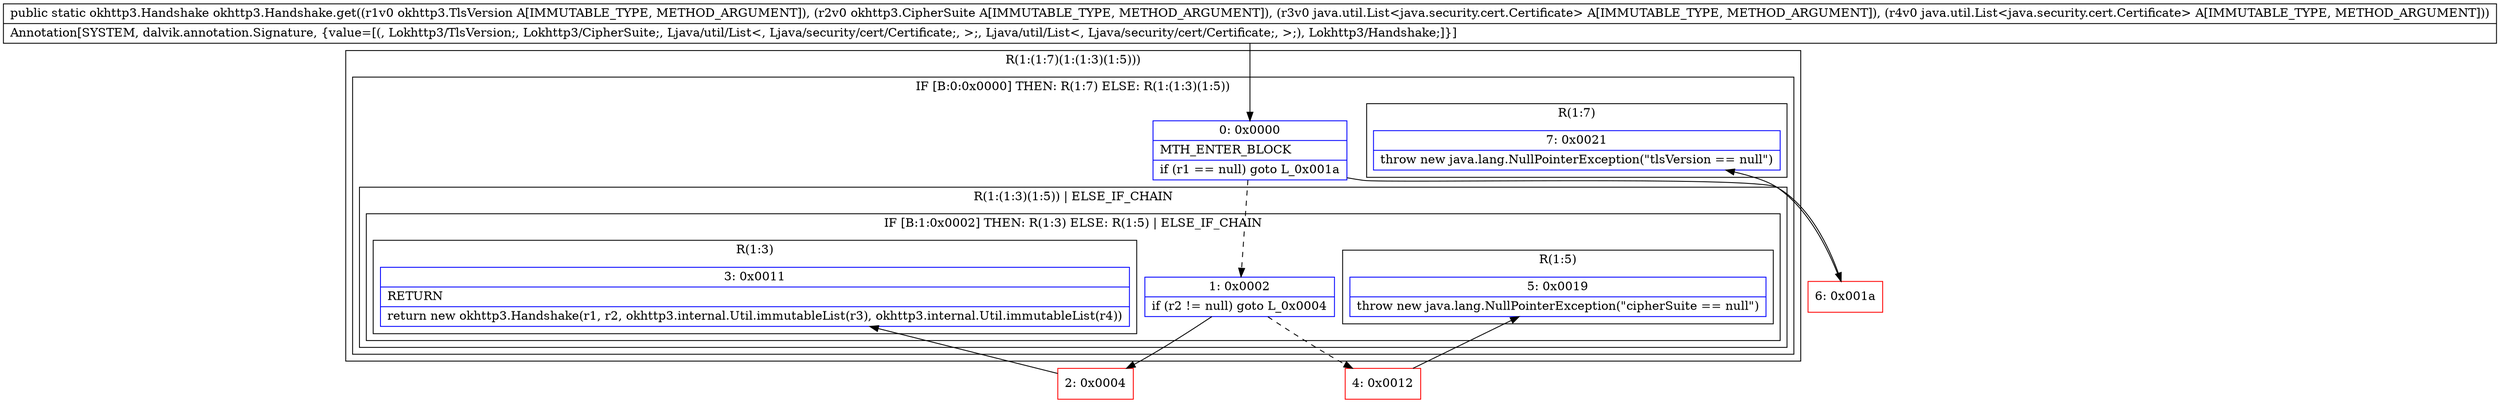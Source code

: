 digraph "CFG forokhttp3.Handshake.get(Lokhttp3\/TlsVersion;Lokhttp3\/CipherSuite;Ljava\/util\/List;Ljava\/util\/List;)Lokhttp3\/Handshake;" {
subgraph cluster_Region_402360110 {
label = "R(1:(1:7)(1:(1:3)(1:5)))";
node [shape=record,color=blue];
subgraph cluster_IfRegion_985585866 {
label = "IF [B:0:0x0000] THEN: R(1:7) ELSE: R(1:(1:3)(1:5))";
node [shape=record,color=blue];
Node_0 [shape=record,label="{0\:\ 0x0000|MTH_ENTER_BLOCK\l|if (r1 == null) goto L_0x001a\l}"];
subgraph cluster_Region_1913459488 {
label = "R(1:7)";
node [shape=record,color=blue];
Node_7 [shape=record,label="{7\:\ 0x0021|throw new java.lang.NullPointerException(\"tlsVersion == null\")\l}"];
}
subgraph cluster_Region_1036383113 {
label = "R(1:(1:3)(1:5)) | ELSE_IF_CHAIN\l";
node [shape=record,color=blue];
subgraph cluster_IfRegion_1993130472 {
label = "IF [B:1:0x0002] THEN: R(1:3) ELSE: R(1:5) | ELSE_IF_CHAIN\l";
node [shape=record,color=blue];
Node_1 [shape=record,label="{1\:\ 0x0002|if (r2 != null) goto L_0x0004\l}"];
subgraph cluster_Region_989343603 {
label = "R(1:3)";
node [shape=record,color=blue];
Node_3 [shape=record,label="{3\:\ 0x0011|RETURN\l|return new okhttp3.Handshake(r1, r2, okhttp3.internal.Util.immutableList(r3), okhttp3.internal.Util.immutableList(r4))\l}"];
}
subgraph cluster_Region_544653087 {
label = "R(1:5)";
node [shape=record,color=blue];
Node_5 [shape=record,label="{5\:\ 0x0019|throw new java.lang.NullPointerException(\"cipherSuite == null\")\l}"];
}
}
}
}
}
Node_2 [shape=record,color=red,label="{2\:\ 0x0004}"];
Node_4 [shape=record,color=red,label="{4\:\ 0x0012}"];
Node_6 [shape=record,color=red,label="{6\:\ 0x001a}"];
MethodNode[shape=record,label="{public static okhttp3.Handshake okhttp3.Handshake.get((r1v0 okhttp3.TlsVersion A[IMMUTABLE_TYPE, METHOD_ARGUMENT]), (r2v0 okhttp3.CipherSuite A[IMMUTABLE_TYPE, METHOD_ARGUMENT]), (r3v0 java.util.List\<java.security.cert.Certificate\> A[IMMUTABLE_TYPE, METHOD_ARGUMENT]), (r4v0 java.util.List\<java.security.cert.Certificate\> A[IMMUTABLE_TYPE, METHOD_ARGUMENT]))  | Annotation[SYSTEM, dalvik.annotation.Signature, \{value=[(, Lokhttp3\/TlsVersion;, Lokhttp3\/CipherSuite;, Ljava\/util\/List\<, Ljava\/security\/cert\/Certificate;, \>;, Ljava\/util\/List\<, Ljava\/security\/cert\/Certificate;, \>;), Lokhttp3\/Handshake;]\}]\l}"];
MethodNode -> Node_0;
Node_0 -> Node_1[style=dashed];
Node_0 -> Node_6;
Node_1 -> Node_2;
Node_1 -> Node_4[style=dashed];
Node_2 -> Node_3;
Node_4 -> Node_5;
Node_6 -> Node_7;
}

